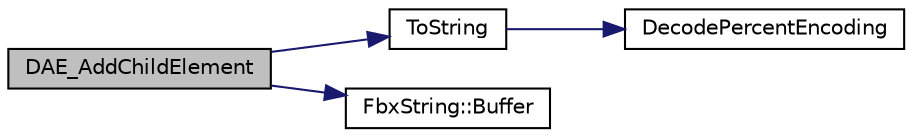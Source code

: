 digraph "DAE_AddChildElement"
{
  edge [fontname="Helvetica",fontsize="10",labelfontname="Helvetica",labelfontsize="10"];
  node [fontname="Helvetica",fontsize="10",shape=record];
  rankdir="LR";
  Node12 [label="DAE_AddChildElement",height=0.2,width=0.4,color="black", fillcolor="grey75", style="filled", fontcolor="black"];
  Node12 -> Node13 [color="midnightblue",fontsize="10",style="solid",fontname="Helvetica"];
  Node13 [label="ToString",height=0.2,width=0.4,color="black", fillcolor="white", style="filled",URL="$fbxcolladaiostream_8h.html#a09fd534caafbb652bd3bc7e468598b71"];
  Node13 -> Node14 [color="midnightblue",fontsize="10",style="solid",fontname="Helvetica"];
  Node14 [label="DecodePercentEncoding",height=0.2,width=0.4,color="black", fillcolor="white", style="filled",URL="$fbxcolladaiostream_8h.html#a7ddce525fba1d934f16fb3bfbf24c8f0"];
  Node12 -> Node15 [color="midnightblue",fontsize="10",style="solid",fontname="Helvetica"];
  Node15 [label="FbxString::Buffer",height=0.2,width=0.4,color="black", fillcolor="white", style="filled",URL="$class_fbx_string.html#ac41dc796638cda32faebf887a88e769b",tooltip="Non-const buffer access. "];
}
